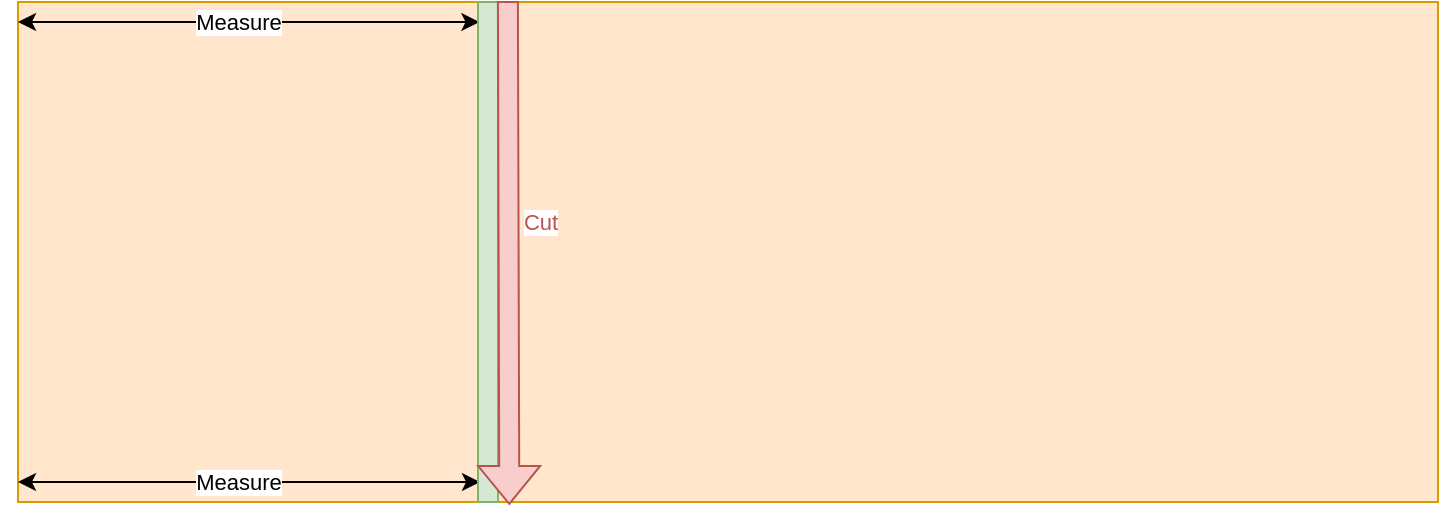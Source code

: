 <mxfile version="26.1.1">
  <diagram name="Page-1" id="snpgFBhoQrSbkePwGpWN">
    <mxGraphModel dx="819" dy="425" grid="1" gridSize="10" guides="1" tooltips="1" connect="1" arrows="1" fold="1" page="1" pageScale="1" pageWidth="850" pageHeight="1100" math="0" shadow="0">
      <root>
        <mxCell id="0" />
        <mxCell id="1" parent="0" />
        <mxCell id="EBERqsqOzb9j89W-eNRz-1" value="" style="rounded=0;whiteSpace=wrap;html=1;fillColor=#ffe6cc;strokeColor=#d79b00;" vertex="1" parent="1">
          <mxGeometry x="90" y="160" width="710" height="250" as="geometry" />
        </mxCell>
        <mxCell id="EBERqsqOzb9j89W-eNRz-2" value="" style="endArrow=classic;startArrow=classic;html=1;rounded=0;exitX=-0.001;exitY=0.136;exitDx=0;exitDy=0;exitPerimeter=0;" edge="1" parent="1">
          <mxGeometry width="50" height="50" relative="1" as="geometry">
            <mxPoint x="90.0" y="170.0" as="sourcePoint" />
            <mxPoint x="320.71" y="170" as="targetPoint" />
          </mxGeometry>
        </mxCell>
        <mxCell id="EBERqsqOzb9j89W-eNRz-3" value="" style="endArrow=classic;startArrow=classic;html=1;rounded=0;exitX=-0.001;exitY=0.136;exitDx=0;exitDy=0;exitPerimeter=0;" edge="1" parent="1">
          <mxGeometry width="50" height="50" relative="1" as="geometry">
            <mxPoint x="90" y="400" as="sourcePoint" />
            <mxPoint x="321" y="400" as="targetPoint" />
          </mxGeometry>
        </mxCell>
        <mxCell id="EBERqsqOzb9j89W-eNRz-5" value="Measure" style="edgeLabel;html=1;align=center;verticalAlign=middle;resizable=0;points=[];" vertex="1" connectable="0" parent="EBERqsqOzb9j89W-eNRz-3">
          <mxGeometry x="-0.103" relative="1" as="geometry">
            <mxPoint x="6" as="offset" />
          </mxGeometry>
        </mxCell>
        <mxCell id="EBERqsqOzb9j89W-eNRz-4" value="" style="rounded=0;whiteSpace=wrap;html=1;fillColor=#d5e8d4;strokeColor=#82b366;" vertex="1" parent="1">
          <mxGeometry x="320" y="160" width="10" height="250" as="geometry" />
        </mxCell>
        <mxCell id="EBERqsqOzb9j89W-eNRz-7" value="Measure" style="edgeLabel;html=1;align=center;verticalAlign=middle;resizable=0;points=[];" vertex="1" connectable="0" parent="1">
          <mxGeometry x="200.0" y="170" as="geometry" />
        </mxCell>
        <mxCell id="EBERqsqOzb9j89W-eNRz-8" value="" style="shape=flexArrow;endArrow=classic;html=1;rounded=0;exitX=0.345;exitY=-0.002;exitDx=0;exitDy=0;exitPerimeter=0;entryX=0.346;entryY=1.006;entryDx=0;entryDy=0;entryPerimeter=0;fillColor=#f8cecc;strokeColor=#b85450;elbow=vertical;" edge="1" parent="1" source="EBERqsqOzb9j89W-eNRz-1" target="EBERqsqOzb9j89W-eNRz-1">
          <mxGeometry width="50" height="50" relative="1" as="geometry">
            <mxPoint x="410" y="330" as="sourcePoint" />
            <mxPoint x="460" y="280" as="targetPoint" />
          </mxGeometry>
        </mxCell>
        <mxCell id="EBERqsqOzb9j89W-eNRz-9" value="&lt;font style=&quot;color: light-dark(rgb(184, 84, 80), rgb(237, 237, 237));&quot;&gt;Cut&lt;/font&gt;" style="edgeLabel;html=1;align=center;verticalAlign=middle;resizable=0;points=[];" vertex="1" connectable="0" parent="EBERqsqOzb9j89W-eNRz-8">
          <mxGeometry x="-0.038" y="-2" relative="1" as="geometry">
            <mxPoint x="17" y="-11" as="offset" />
          </mxGeometry>
        </mxCell>
      </root>
    </mxGraphModel>
  </diagram>
</mxfile>
